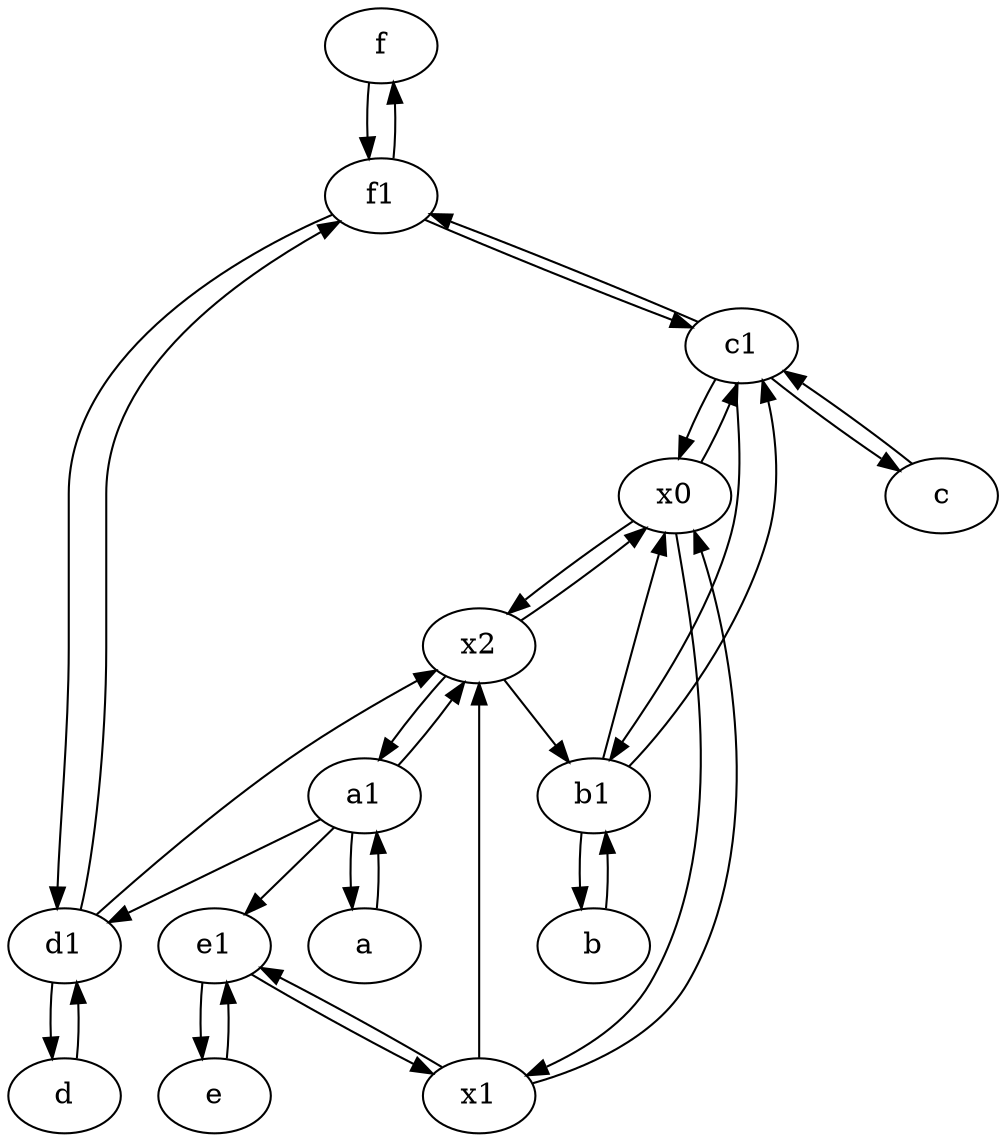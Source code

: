 digraph  {
	f [pos="15,45!"];
	f1;
	e1 [pos="25,45!"];
	d1 [pos="25,30!"];
	x2;
	b1 [pos="45,20!"];
	c [pos="20,10!"];
	c1 [pos="30,15!"];
	e [pos="30,50!"];
	b [pos="50,20!"];
	d [pos="20,30!"];
	x0;
	x1;
	a1 [pos="40,15!"];
	a [pos="40,10!"];
	e1 -> e;
	x0 -> x1;
	x2 -> b1;
	a1 -> a;
	c1 -> f1;
	e1 -> x1;
	a -> a1;
	b -> b1;
	f1 -> c1;
	e -> e1;
	b1 -> c1;
	d1 -> x2;
	b1 -> b;
	c -> c1;
	f -> f1;
	x1 -> x2;
	a1 -> d1;
	x2 -> x0;
	b1 -> x0;
	d1 -> f1;
	x0 -> c1;
	x1 -> x0;
	x2 -> a1;
	x1 -> e1;
	c1 -> x0;
	a1 -> x2;
	x0 -> x2;
	c1 -> b1;
	d1 -> d;
	f1 -> f;
	d -> d1;
	f1 -> d1;
	a1 -> e1;
	c1 -> c;

	}